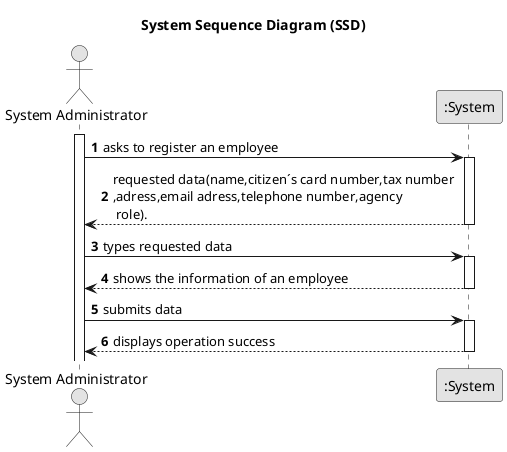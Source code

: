 @startuml
skinparam monochrome true
skinparam packageStyle rectangle
skinparam shadowing false

title System Sequence Diagram (SSD)

autonumber

actor "System Administrator" as Admin
participant ":System" as System

activate Admin

    Admin -> System : asks to register an employee
    activate System

   System --> Admin :  requested data(name,citizen´s card number,tax number \n,adress,email adress,telephone number,agency\n role).
     deactivate System

    Admin -> System : types requested data
    activate System

     System --> Admin : shows the information of an employee
            deactivate System

    Admin -> System : submits data
    activate System

        System --> Admin : displays operation success
    deactivate System

@enduml